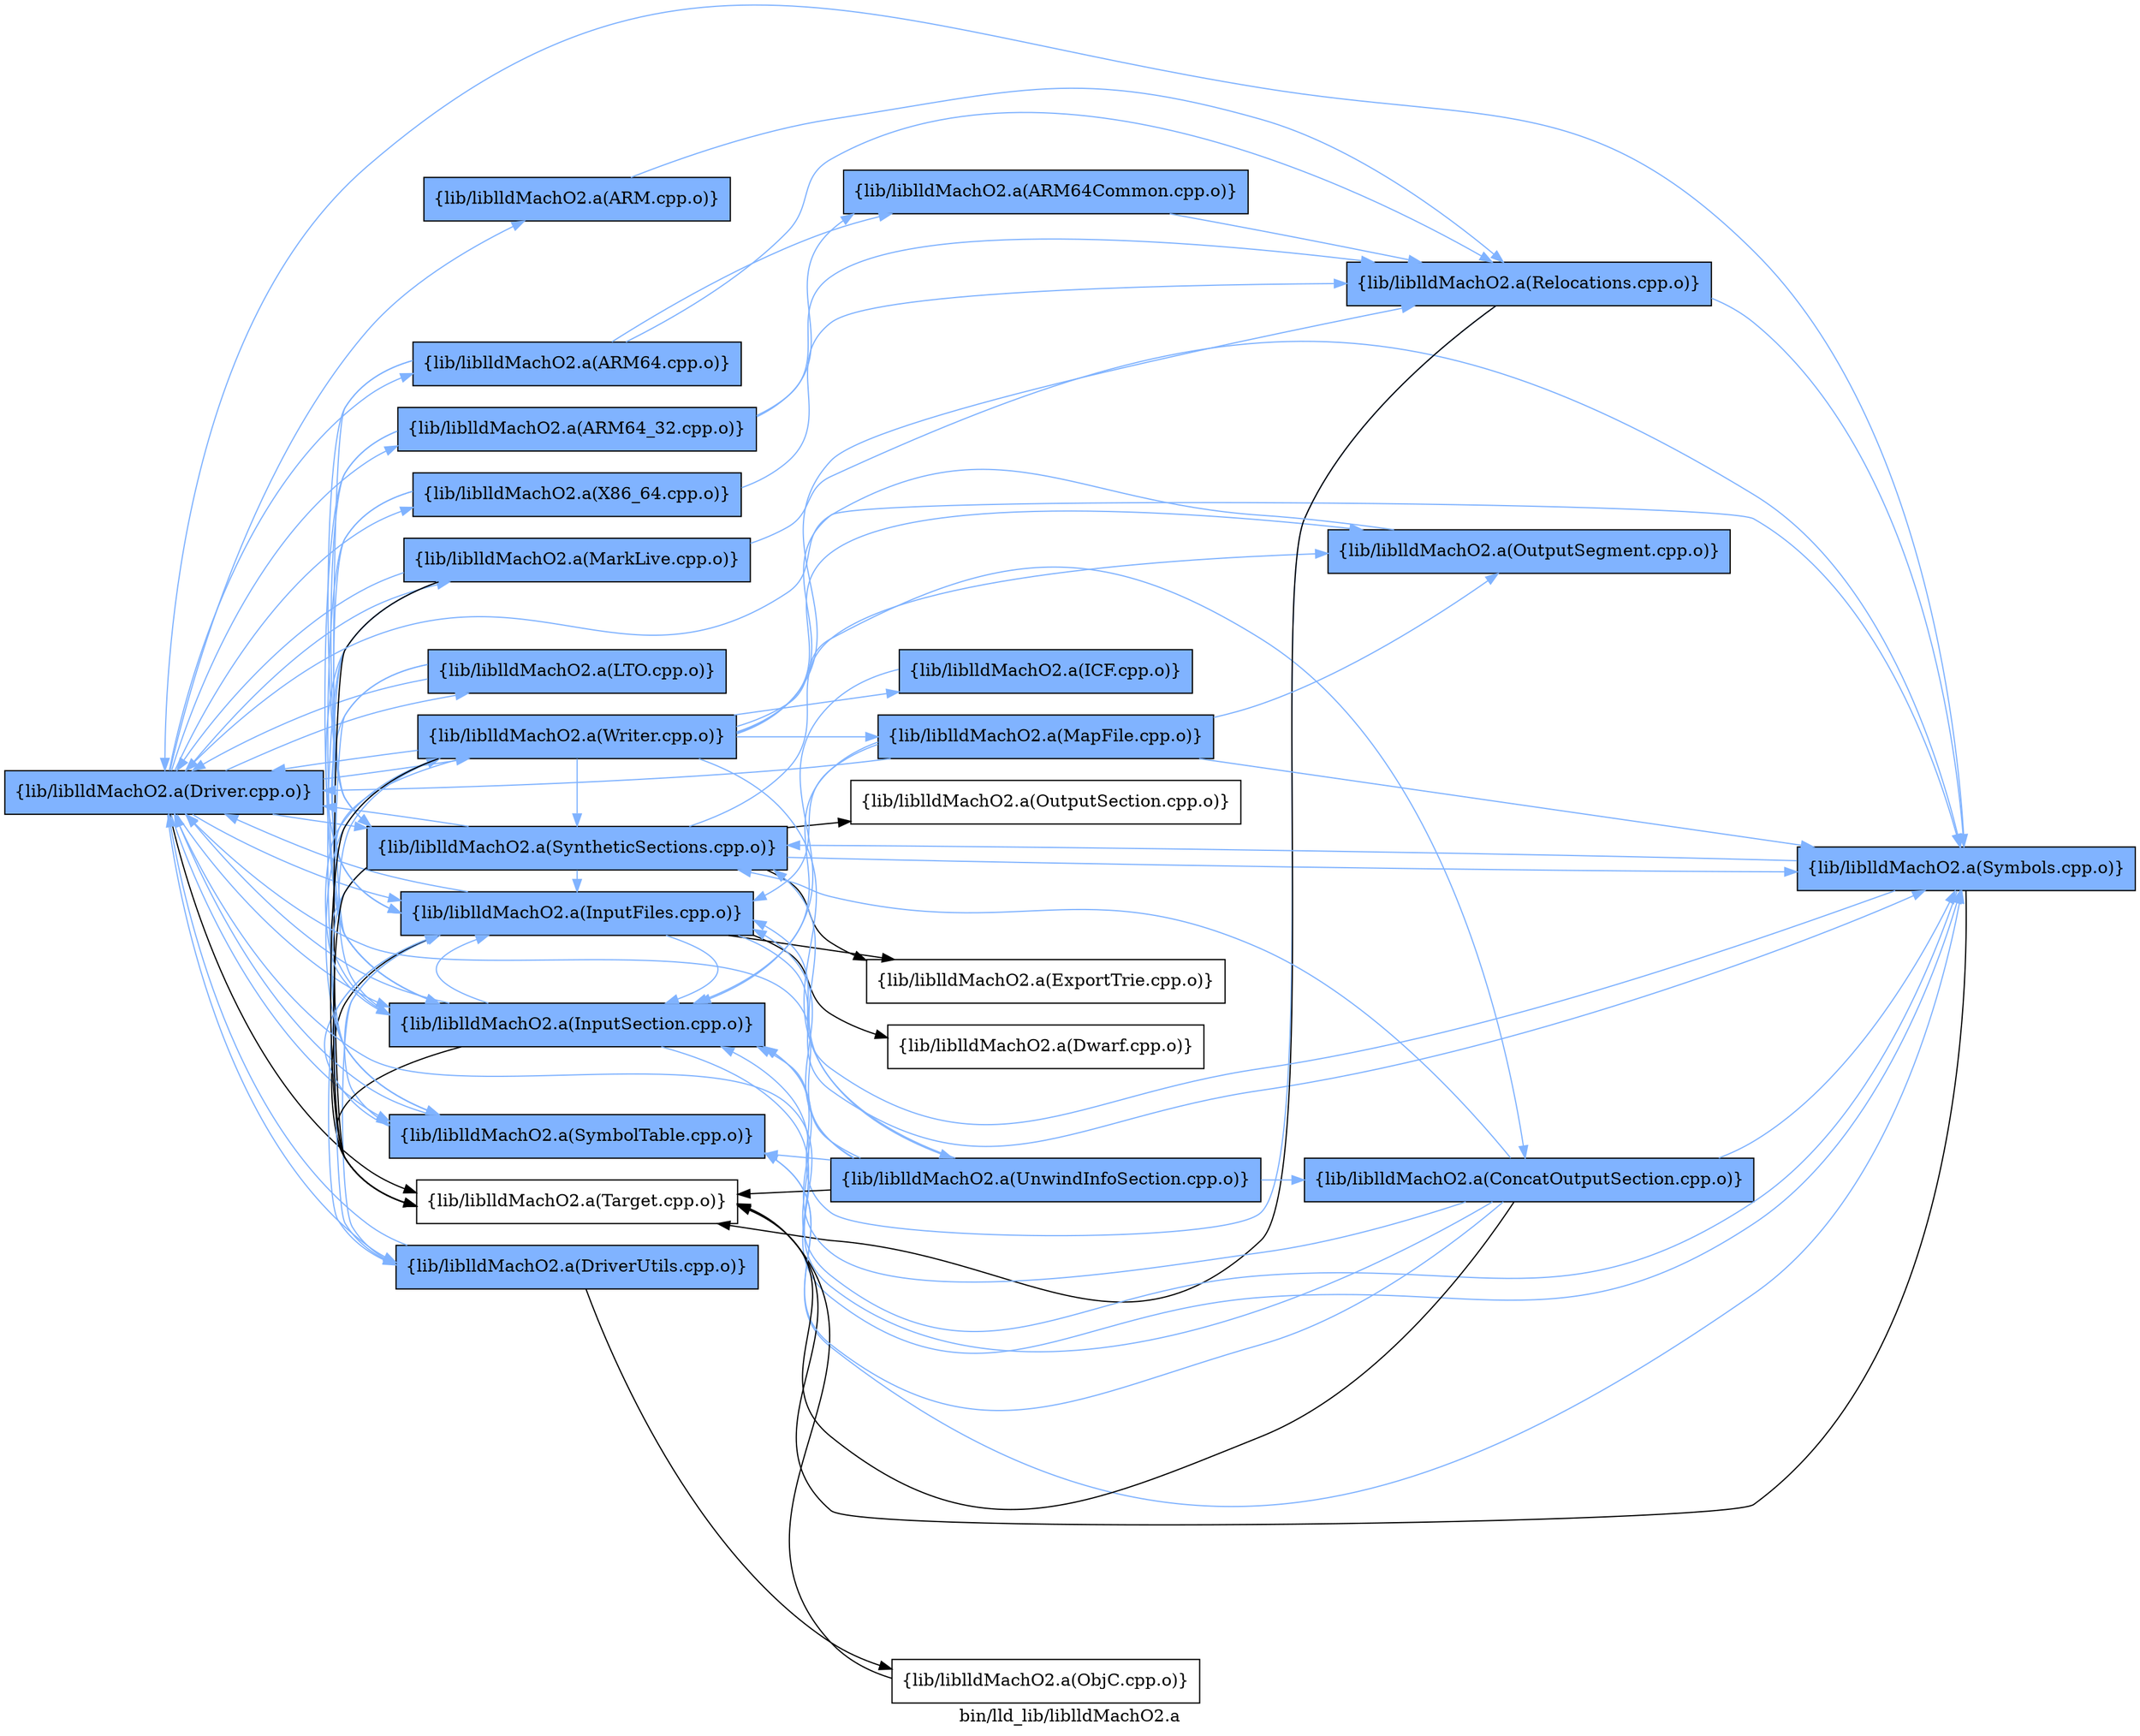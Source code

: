 digraph "bin/lld_lib/liblldMachO2.a" {
	label="bin/lld_lib/liblldMachO2.a";
	rankdir=LR;
	{ rank=same; Node0x5573cb84fe28;  }
	{ rank=same; Node0x5573cb84bbe8; Node0x5573cb84c098; Node0x5573cb84cd18; Node0x5573cb84dc18; Node0x5573cb84dee8; Node0x5573cb853b18; Node0x5573cb850d28; Node0x5573cb851098; Node0x5573cb851d18; Node0x5573cb8555a8; Node0x5573cb853e38; Node0x5573cb857d58; Node0x5573cb857a88;  }

	Node0x5573cb84fe28 [shape=record,shape=box,group=1,style=filled,fillcolor="0.600000 0.5 1",label="{lib/liblldMachO2.a(Driver.cpp.o)}"];
	Node0x5573cb84fe28 -> Node0x5573cb84bbe8[color="0.600000 0.5 1"];
	Node0x5573cb84fe28 -> Node0x5573cb84c098[color="0.600000 0.5 1"];
	Node0x5573cb84fe28 -> Node0x5573cb84cd18[color="0.600000 0.5 1"];
	Node0x5573cb84fe28 -> Node0x5573cb84dc18[color="0.600000 0.5 1"];
	Node0x5573cb84fe28 -> Node0x5573cb84dee8[color="0.600000 0.5 1"];
	Node0x5573cb84fe28 -> Node0x5573cb853b18[color="0.600000 0.5 1"];
	Node0x5573cb84fe28 -> Node0x5573cb850d28[color="0.600000 0.5 1"];
	Node0x5573cb84fe28 -> Node0x5573cb851098[color="0.600000 0.5 1"];
	Node0x5573cb84fe28 -> Node0x5573cb851d18[color="0.600000 0.5 1"];
	Node0x5573cb84fe28 -> Node0x5573cb8555a8[color="0.600000 0.5 1"];
	Node0x5573cb84fe28 -> Node0x5573cb853e38[color="0.600000 0.5 1"];
	Node0x5573cb84fe28 -> Node0x5573cb857d58;
	Node0x5573cb84fe28 -> Node0x5573cb857a88[color="0.600000 0.5 1"];
	Node0x5573cb84bbe8 [shape=record,shape=box,group=1,style=filled,fillcolor="0.600000 0.5 1",label="{lib/liblldMachO2.a(ARM.cpp.o)}"];
	Node0x5573cb84bbe8 -> Node0x5573cb855418[color="0.600000 0.5 1"];
	Node0x5573cb84c098 [shape=record,shape=box,group=1,style=filled,fillcolor="0.600000 0.5 1",label="{lib/liblldMachO2.a(X86_64.cpp.o)}"];
	Node0x5573cb84c098 -> Node0x5573cb850d28[color="0.600000 0.5 1"];
	Node0x5573cb84c098 -> Node0x5573cb855418[color="0.600000 0.5 1"];
	Node0x5573cb84c098 -> Node0x5573cb853e38[color="0.600000 0.5 1"];
	Node0x5573cb84cd18 [shape=record,shape=box,group=1,style=filled,fillcolor="0.600000 0.5 1",label="{lib/liblldMachO2.a(ARM64_32.cpp.o)}"];
	Node0x5573cb84cd18 -> Node0x5573cb84cf98[color="0.600000 0.5 1"];
	Node0x5573cb84cd18 -> Node0x5573cb850d28[color="0.600000 0.5 1"];
	Node0x5573cb84cd18 -> Node0x5573cb855418[color="0.600000 0.5 1"];
	Node0x5573cb84cd18 -> Node0x5573cb853e38[color="0.600000 0.5 1"];
	Node0x5573cb84dc18 [shape=record,shape=box,group=1,style=filled,fillcolor="0.600000 0.5 1",label="{lib/liblldMachO2.a(ARM64.cpp.o)}"];
	Node0x5573cb84dc18 -> Node0x5573cb84cf98[color="0.600000 0.5 1"];
	Node0x5573cb84dc18 -> Node0x5573cb850d28[color="0.600000 0.5 1"];
	Node0x5573cb84dc18 -> Node0x5573cb855418[color="0.600000 0.5 1"];
	Node0x5573cb84dc18 -> Node0x5573cb853e38[color="0.600000 0.5 1"];
	Node0x5573cb84dee8 [shape=record,shape=box,group=1,style=filled,fillcolor="0.600000 0.5 1",label="{lib/liblldMachO2.a(DriverUtils.cpp.o)}"];
	Node0x5573cb84dee8 -> Node0x5573cb84fe28[color="0.600000 0.5 1"];
	Node0x5573cb84dee8 -> Node0x5573cb853b18[color="0.600000 0.5 1"];
	Node0x5573cb84dee8 -> Node0x5573cb8547e8;
	Node0x5573cb853b18 [shape=record,shape=box,group=1,style=filled,fillcolor="0.600000 0.5 1",label="{lib/liblldMachO2.a(InputFiles.cpp.o)}"];
	Node0x5573cb853b18 -> Node0x5573cb84fe28[color="0.600000 0.5 1"];
	Node0x5573cb853b18 -> Node0x5573cb84dee8[color="0.600000 0.5 1"];
	Node0x5573cb853b18 -> Node0x5573cb852038;
	Node0x5573cb853b18 -> Node0x5573cb852268;
	Node0x5573cb853b18 -> Node0x5573cb850d28[color="0.600000 0.5 1"];
	Node0x5573cb853b18 -> Node0x5573cb8555a8[color="0.600000 0.5 1"];
	Node0x5573cb853b18 -> Node0x5573cb853bb8[color="0.600000 0.5 1"];
	Node0x5573cb853b18 -> Node0x5573cb857d58;
	Node0x5573cb850d28 [shape=record,shape=box,group=1,style=filled,fillcolor="0.600000 0.5 1",label="{lib/liblldMachO2.a(InputSection.cpp.o)}"];
	Node0x5573cb850d28 -> Node0x5573cb84fe28[color="0.600000 0.5 1"];
	Node0x5573cb850d28 -> Node0x5573cb853b18[color="0.600000 0.5 1"];
	Node0x5573cb850d28 -> Node0x5573cb853bb8[color="0.600000 0.5 1"];
	Node0x5573cb850d28 -> Node0x5573cb857d58;
	Node0x5573cb850d28 -> Node0x5573cb857a88[color="0.600000 0.5 1"];
	Node0x5573cb851098 [shape=record,shape=box,group=1,style=filled,fillcolor="0.600000 0.5 1",label="{lib/liblldMachO2.a(LTO.cpp.o)}"];
	Node0x5573cb851098 -> Node0x5573cb84fe28[color="0.600000 0.5 1"];
	Node0x5573cb851098 -> Node0x5573cb84dee8[color="0.600000 0.5 1"];
	Node0x5573cb851098 -> Node0x5573cb853b18[color="0.600000 0.5 1"];
	Node0x5573cb851d18 [shape=record,shape=box,group=1,style=filled,fillcolor="0.600000 0.5 1",label="{lib/liblldMachO2.a(MarkLive.cpp.o)}"];
	Node0x5573cb851d18 -> Node0x5573cb84fe28[color="0.600000 0.5 1"];
	Node0x5573cb851d18 -> Node0x5573cb853b18[color="0.600000 0.5 1"];
	Node0x5573cb851d18 -> Node0x5573cb850d28[color="0.600000 0.5 1"];
	Node0x5573cb851d18 -> Node0x5573cb8555a8[color="0.600000 0.5 1"];
	Node0x5573cb851d18 -> Node0x5573cb853bb8[color="0.600000 0.5 1"];
	Node0x5573cb851d18 -> Node0x5573cb857d58;
	Node0x5573cb8555a8 [shape=record,shape=box,group=1,style=filled,fillcolor="0.600000 0.5 1",label="{lib/liblldMachO2.a(SymbolTable.cpp.o)}"];
	Node0x5573cb8555a8 -> Node0x5573cb84fe28[color="0.600000 0.5 1"];
	Node0x5573cb8555a8 -> Node0x5573cb853b18[color="0.600000 0.5 1"];
	Node0x5573cb8555a8 -> Node0x5573cb853bb8[color="0.600000 0.5 1"];
	Node0x5573cb853e38 [shape=record,shape=box,group=1,style=filled,fillcolor="0.600000 0.5 1",label="{lib/liblldMachO2.a(SyntheticSections.cpp.o)}"];
	Node0x5573cb853e38 -> Node0x5573cb84fe28[color="0.600000 0.5 1"];
	Node0x5573cb853e38 -> Node0x5573cb853b18[color="0.600000 0.5 1"];
	Node0x5573cb853e38 -> Node0x5573cb852268;
	Node0x5573cb853e38 -> Node0x5573cb850d28[color="0.600000 0.5 1"];
	Node0x5573cb853e38 -> Node0x5573cb8555a8[color="0.600000 0.5 1"];
	Node0x5573cb853e38 -> Node0x5573cb853bb8[color="0.600000 0.5 1"];
	Node0x5573cb853e38 -> Node0x5573cb84ab58[color="0.600000 0.5 1"];
	Node0x5573cb853e38 -> Node0x5573cb856458;
	Node0x5573cb853e38 -> Node0x5573cb857d58;
	Node0x5573cb857d58 [shape=record,shape=box,group=0,label="{lib/liblldMachO2.a(Target.cpp.o)}"];
	Node0x5573cb857a88 [shape=record,shape=box,group=1,style=filled,fillcolor="0.600000 0.5 1",label="{lib/liblldMachO2.a(Writer.cpp.o)}"];
	Node0x5573cb857a88 -> Node0x5573cb84fe28[color="0.600000 0.5 1"];
	Node0x5573cb857a88 -> Node0x5573cb853b18[color="0.600000 0.5 1"];
	Node0x5573cb857a88 -> Node0x5573cb850d28[color="0.600000 0.5 1"];
	Node0x5573cb857a88 -> Node0x5573cb855418[color="0.600000 0.5 1"];
	Node0x5573cb857a88 -> Node0x5573cb8555a8[color="0.600000 0.5 1"];
	Node0x5573cb857a88 -> Node0x5573cb853bb8[color="0.600000 0.5 1"];
	Node0x5573cb857a88 -> Node0x5573cb853e38[color="0.600000 0.5 1"];
	Node0x5573cb857a88 -> Node0x5573cb84ab58[color="0.600000 0.5 1"];
	Node0x5573cb857a88 -> Node0x5573cb857d58;
	Node0x5573cb857a88 -> Node0x5573cb857678[color="0.600000 0.5 1"];
	Node0x5573cb857a88 -> Node0x5573cb859108[color="0.600000 0.5 1"];
	Node0x5573cb857a88 -> Node0x5573cb858e38[color="0.600000 0.5 1"];
	Node0x5573cb857a88 -> Node0x5573cb8581b8[color="0.600000 0.5 1"];
	Node0x5573cb855418 [shape=record,shape=box,group=1,style=filled,fillcolor="0.600000 0.5 1",label="{lib/liblldMachO2.a(Relocations.cpp.o)}"];
	Node0x5573cb855418 -> Node0x5573cb850d28[color="0.600000 0.5 1"];
	Node0x5573cb855418 -> Node0x5573cb853bb8[color="0.600000 0.5 1"];
	Node0x5573cb855418 -> Node0x5573cb857d58;
	Node0x5573cb84cf98 [shape=record,shape=box,group=1,style=filled,fillcolor="0.600000 0.5 1",label="{lib/liblldMachO2.a(ARM64Common.cpp.o)}"];
	Node0x5573cb84cf98 -> Node0x5573cb855418[color="0.600000 0.5 1"];
	Node0x5573cb8547e8 [shape=record,shape=box,group=0,label="{lib/liblldMachO2.a(ObjC.cpp.o)}"];
	Node0x5573cb8547e8 -> Node0x5573cb857d58;
	Node0x5573cb852038 [shape=record,shape=box,group=0,label="{lib/liblldMachO2.a(Dwarf.cpp.o)}"];
	Node0x5573cb852268 [shape=record,shape=box,group=0,label="{lib/liblldMachO2.a(ExportTrie.cpp.o)}"];
	Node0x5573cb853bb8 [shape=record,shape=box,group=1,style=filled,fillcolor="0.600000 0.5 1",label="{lib/liblldMachO2.a(Symbols.cpp.o)}"];
	Node0x5573cb853bb8 -> Node0x5573cb84fe28[color="0.600000 0.5 1"];
	Node0x5573cb853bb8 -> Node0x5573cb853b18[color="0.600000 0.5 1"];
	Node0x5573cb853bb8 -> Node0x5573cb850d28[color="0.600000 0.5 1"];
	Node0x5573cb853bb8 -> Node0x5573cb853e38[color="0.600000 0.5 1"];
	Node0x5573cb853bb8 -> Node0x5573cb857d58;
	Node0x5573cb84ab58 [shape=record,shape=box,group=1,style=filled,fillcolor="0.600000 0.5 1",label="{lib/liblldMachO2.a(OutputSegment.cpp.o)}"];
	Node0x5573cb84ab58 -> Node0x5573cb84fe28[color="0.600000 0.5 1"];
	Node0x5573cb856458 [shape=record,shape=box,group=0,label="{lib/liblldMachO2.a(OutputSection.cpp.o)}"];
	Node0x5573cb857678 [shape=record,shape=box,group=1,style=filled,fillcolor="0.600000 0.5 1",label="{lib/liblldMachO2.a(UnwindInfoSection.cpp.o)}"];
	Node0x5573cb857678 -> Node0x5573cb84fe28[color="0.600000 0.5 1"];
	Node0x5573cb857678 -> Node0x5573cb853b18[color="0.600000 0.5 1"];
	Node0x5573cb857678 -> Node0x5573cb850d28[color="0.600000 0.5 1"];
	Node0x5573cb857678 -> Node0x5573cb8555a8[color="0.600000 0.5 1"];
	Node0x5573cb857678 -> Node0x5573cb853e38[color="0.600000 0.5 1"];
	Node0x5573cb857678 -> Node0x5573cb857d58;
	Node0x5573cb857678 -> Node0x5573cb859108[color="0.600000 0.5 1"];
	Node0x5573cb859108 [shape=record,shape=box,group=1,style=filled,fillcolor="0.600000 0.5 1",label="{lib/liblldMachO2.a(ConcatOutputSection.cpp.o)}"];
	Node0x5573cb859108 -> Node0x5573cb84fe28[color="0.600000 0.5 1"];
	Node0x5573cb859108 -> Node0x5573cb850d28[color="0.600000 0.5 1"];
	Node0x5573cb859108 -> Node0x5573cb8555a8[color="0.600000 0.5 1"];
	Node0x5573cb859108 -> Node0x5573cb853bb8[color="0.600000 0.5 1"];
	Node0x5573cb859108 -> Node0x5573cb853e38[color="0.600000 0.5 1"];
	Node0x5573cb859108 -> Node0x5573cb857d58;
	Node0x5573cb858e38 [shape=record,shape=box,group=1,style=filled,fillcolor="0.600000 0.5 1",label="{lib/liblldMachO2.a(ICF.cpp.o)}"];
	Node0x5573cb858e38 -> Node0x5573cb850d28[color="0.600000 0.5 1"];
	Node0x5573cb8581b8 [shape=record,shape=box,group=1,style=filled,fillcolor="0.600000 0.5 1",label="{lib/liblldMachO2.a(MapFile.cpp.o)}"];
	Node0x5573cb8581b8 -> Node0x5573cb84fe28[color="0.600000 0.5 1"];
	Node0x5573cb8581b8 -> Node0x5573cb853b18[color="0.600000 0.5 1"];
	Node0x5573cb8581b8 -> Node0x5573cb850d28[color="0.600000 0.5 1"];
	Node0x5573cb8581b8 -> Node0x5573cb853bb8[color="0.600000 0.5 1"];
	Node0x5573cb8581b8 -> Node0x5573cb84ab58[color="0.600000 0.5 1"];
}
